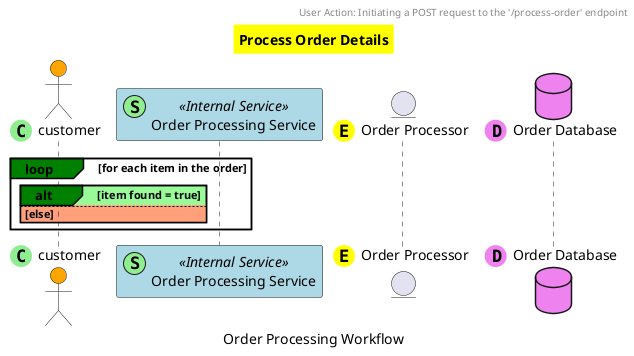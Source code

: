@startuml

autonumber

title Process Order Details

header
    User Action: Initiating a POST request to the '/process-order' endpoint
endheader

caption Order Processing Workflow


skinparam NoteBackgroundColor #White
skinparam TitleBackgroundColor #Yellow
skinparam ParticipantBackgroundColor #LightBlue
skinparam ActorBackgroundColor #Orange
skinparam DatabaseBackgroundColor #Violet


actor customer <<(C, LightGreen)>>
participant "Order Processing Service" as orderService <<(S, LightGreen) Internal Service>>
entity "Order Processor" as orderProcessor <<(E, Yellow)>>
database "Order Database" as orderDatabase <<(D, Violet)>>


loop#Green for each item in the order
    note left : Processing item
    alt#Green #PaleGreen item found = true
        note left : Item processed successfully
    else #LightSalmon else
        note left : Error processing item
    end
end
@enduml
